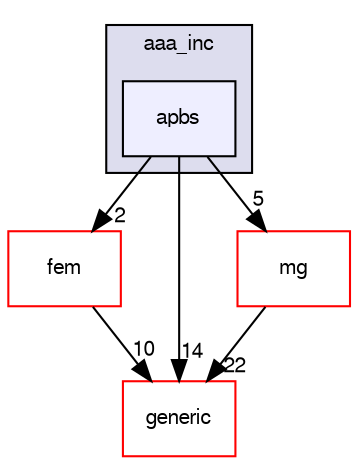 digraph "C:/Users/bake113/Documents/Projects/APBS & PDB2PQR/Source code/APBS/trunk/src/aaa_inc/apbs/" {
  compound=true
  node [ fontsize="10", fontname="FreeSans"];
  edge [ labelfontsize="10", labelfontname="FreeSans"];
  subgraph clusterdir_c672ba0965844df9a97c15e0a4bcd290 {
    graph [ bgcolor="#ddddee", pencolor="black", label="aaa_inc" fontname="FreeSans", fontsize="10", URL="dir_c672ba0965844df9a97c15e0a4bcd290.html"]
  dir_82017298099411567af7528b690cc549 [shape=box, label="apbs", style="filled", fillcolor="#eeeeff", pencolor="black", URL="dir_82017298099411567af7528b690cc549.html"];
  }
  dir_04db92f80e702b72a7c30ceee6790eb4 [shape=box label="fem" fillcolor="white" style="filled" color="red" URL="dir_04db92f80e702b72a7c30ceee6790eb4.html"];
  dir_5a4b9a4ce670c27bbe9b881c30da1d5e [shape=box label="generic" fillcolor="white" style="filled" color="red" URL="dir_5a4b9a4ce670c27bbe9b881c30da1d5e.html"];
  dir_dbbff23ee1d0e89f0fcc45c78487fc3f [shape=box label="mg" fillcolor="white" style="filled" color="red" URL="dir_dbbff23ee1d0e89f0fcc45c78487fc3f.html"];
  dir_04db92f80e702b72a7c30ceee6790eb4->dir_5a4b9a4ce670c27bbe9b881c30da1d5e [headlabel="10", labeldistance=1.5 headhref="dir_000013_000015.html"];
  dir_82017298099411567af7528b690cc549->dir_04db92f80e702b72a7c30ceee6790eb4 [headlabel="2", labeldistance=1.5 headhref="dir_000011_000013.html"];
  dir_82017298099411567af7528b690cc549->dir_5a4b9a4ce670c27bbe9b881c30da1d5e [headlabel="14", labeldistance=1.5 headhref="dir_000011_000015.html"];
  dir_82017298099411567af7528b690cc549->dir_dbbff23ee1d0e89f0fcc45c78487fc3f [headlabel="5", labeldistance=1.5 headhref="dir_000011_000017.html"];
  dir_dbbff23ee1d0e89f0fcc45c78487fc3f->dir_5a4b9a4ce670c27bbe9b881c30da1d5e [headlabel="22", labeldistance=1.5 headhref="dir_000017_000015.html"];
}
